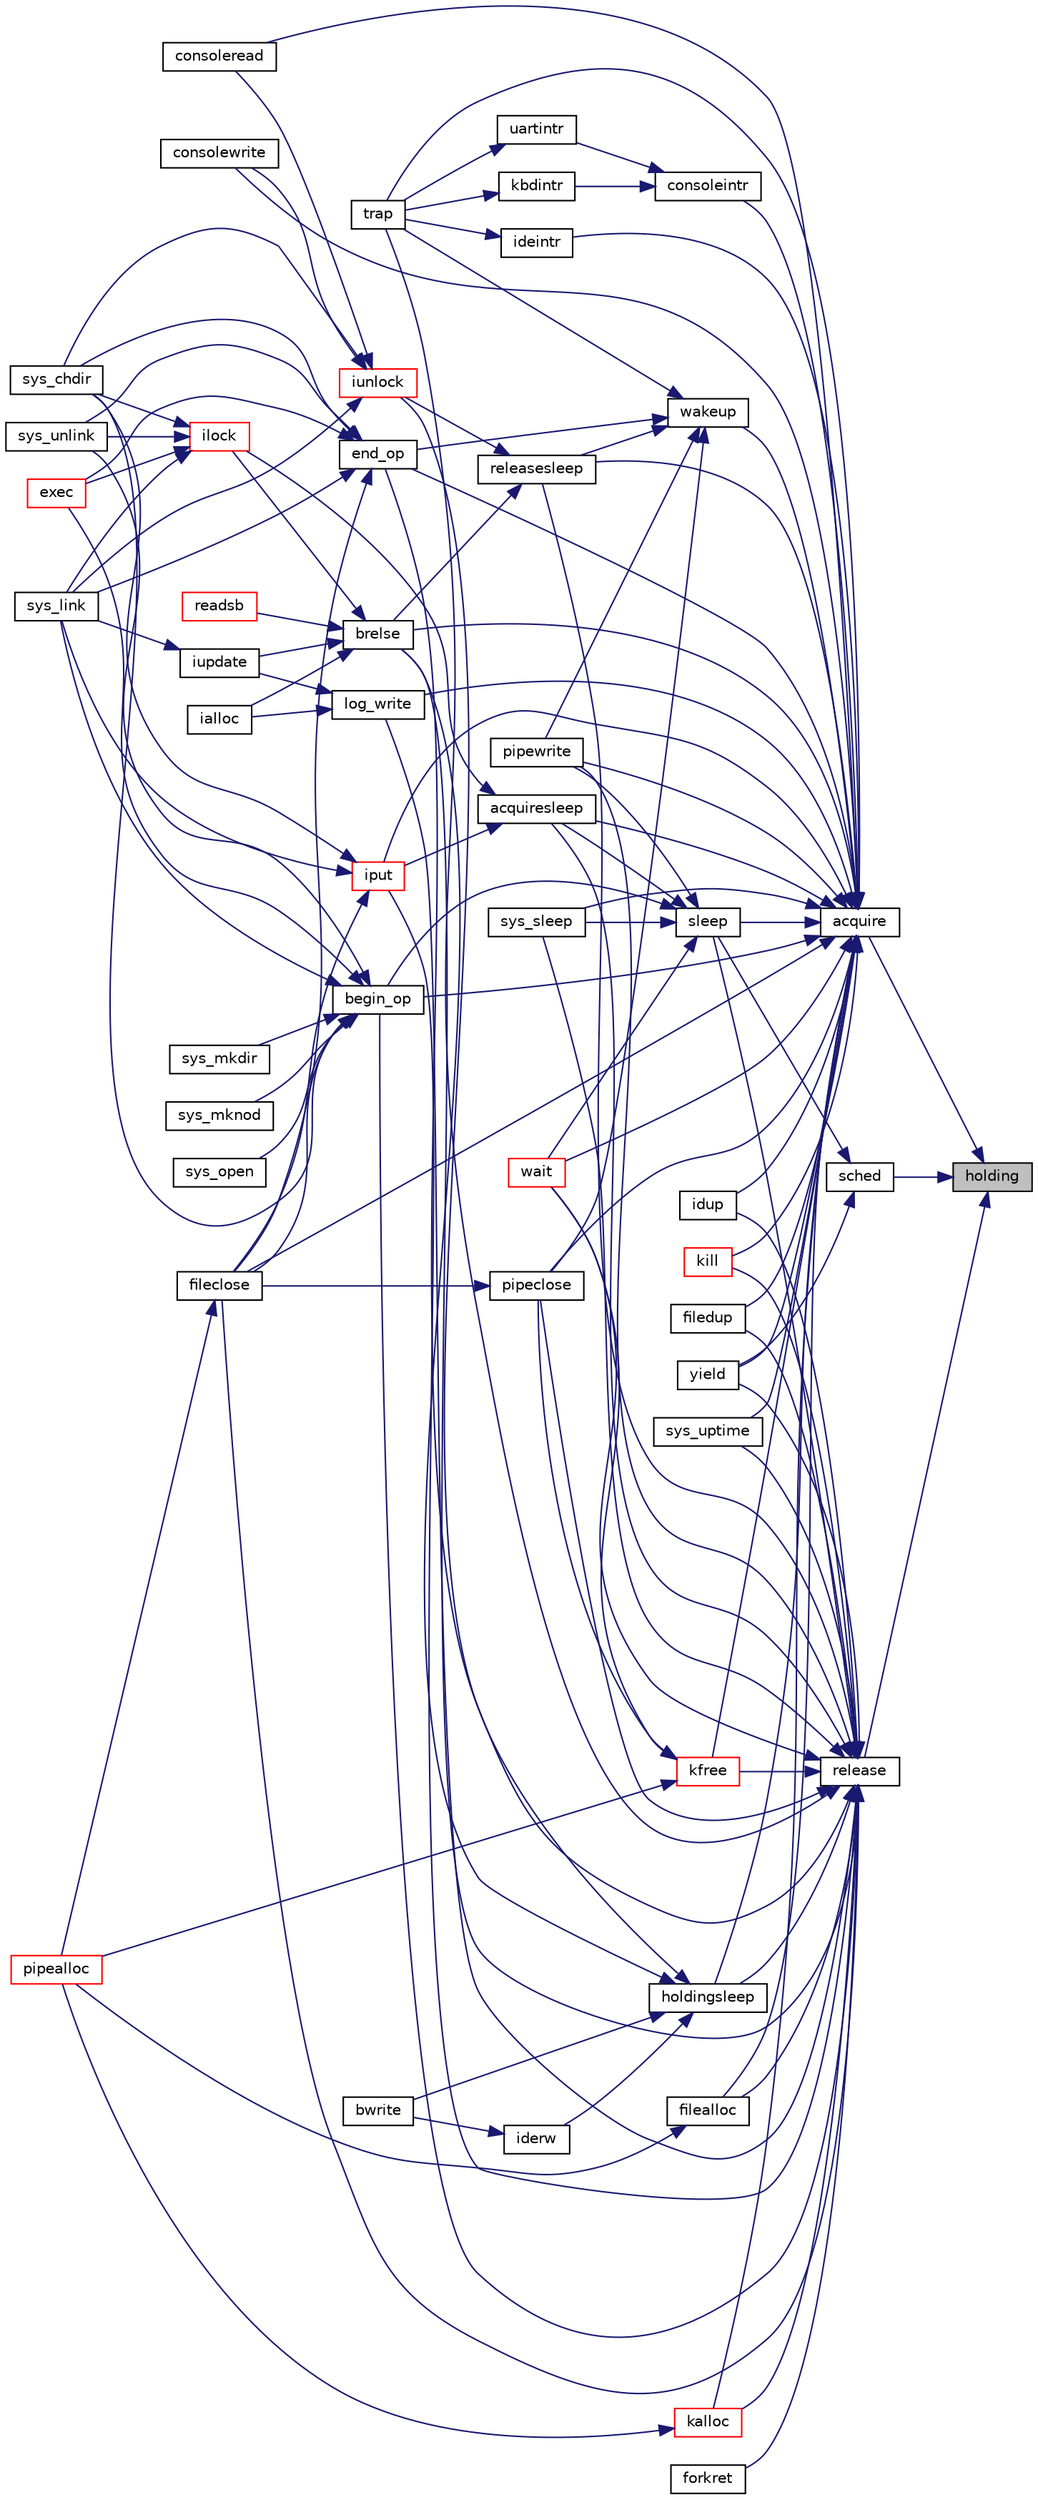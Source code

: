 digraph "holding"
{
 // LATEX_PDF_SIZE
  edge [fontname="Helvetica",fontsize="10",labelfontname="Helvetica",labelfontsize="10"];
  node [fontname="Helvetica",fontsize="10",shape=record];
  rankdir="RL";
  Node1 [label="holding",height=0.2,width=0.4,color="black", fillcolor="grey75", style="filled", fontcolor="black",tooltip=" "];
  Node1 -> Node2 [dir="back",color="midnightblue",fontsize="10",style="solid",fontname="Helvetica"];
  Node2 [label="acquire",height=0.2,width=0.4,color="black", fillcolor="white", style="filled",URL="$d5/d64/defs_8h.html#afe4ef8638f1ecb962a6e67fb086ee3b8",tooltip=" "];
  Node2 -> Node3 [dir="back",color="midnightblue",fontsize="10",style="solid",fontname="Helvetica"];
  Node3 [label="acquiresleep",height=0.2,width=0.4,color="black", fillcolor="white", style="filled",URL="$d5/d64/defs_8h.html#aecd4639fe2f9aaad8e8cee2b5e0688c3",tooltip=" "];
  Node3 -> Node4 [dir="back",color="midnightblue",fontsize="10",style="solid",fontname="Helvetica"];
  Node4 [label="ilock",height=0.2,width=0.4,color="red", fillcolor="white", style="filled",URL="$d5/d64/defs_8h.html#a29a4d743d41fe659f74b0a57fdc25012",tooltip=" "];
  Node4 -> Node5 [dir="back",color="midnightblue",fontsize="10",style="solid",fontname="Helvetica"];
  Node5 [label="exec",height=0.2,width=0.4,color="red", fillcolor="white", style="filled",URL="$d5/d64/defs_8h.html#aa7b4aae4a12acd187e23396214aeca47",tooltip=" "];
  Node4 -> Node9 [dir="back",color="midnightblue",fontsize="10",style="solid",fontname="Helvetica"];
  Node9 [label="sys_chdir",height=0.2,width=0.4,color="black", fillcolor="white", style="filled",URL="$db/dd8/syscall_8c.html#ad1c5f8693cb35b9605fee09eebdda640",tooltip=" "];
  Node4 -> Node10 [dir="back",color="midnightblue",fontsize="10",style="solid",fontname="Helvetica"];
  Node10 [label="sys_link",height=0.2,width=0.4,color="black", fillcolor="white", style="filled",URL="$db/dd8/syscall_8c.html#a759600870314007ac558871239122fb7",tooltip=" "];
  Node4 -> Node11 [dir="back",color="midnightblue",fontsize="10",style="solid",fontname="Helvetica"];
  Node11 [label="sys_unlink",height=0.2,width=0.4,color="black", fillcolor="white", style="filled",URL="$db/dd8/syscall_8c.html#ae1e58ee11d41f643929520d8c1640da7",tooltip=" "];
  Node3 -> Node12 [dir="back",color="midnightblue",fontsize="10",style="solid",fontname="Helvetica"];
  Node12 [label="iput",height=0.2,width=0.4,color="red", fillcolor="white", style="filled",URL="$d5/d64/defs_8h.html#a29530a0afdfe924818d8c70b6724528d",tooltip=" "];
  Node12 -> Node14 [dir="back",color="midnightblue",fontsize="10",style="solid",fontname="Helvetica"];
  Node14 [label="fileclose",height=0.2,width=0.4,color="black", fillcolor="white", style="filled",URL="$d5/d64/defs_8h.html#ac865ee0b2d70f753d61d1fefef9de0f6",tooltip=" "];
  Node14 -> Node15 [dir="back",color="midnightblue",fontsize="10",style="solid",fontname="Helvetica"];
  Node15 [label="pipealloc",height=0.2,width=0.4,color="red", fillcolor="white", style="filled",URL="$d5/d64/defs_8h.html#a3de41eab56ff42bea4d1ae78bbd1e472",tooltip=" "];
  Node12 -> Node9 [dir="back",color="midnightblue",fontsize="10",style="solid",fontname="Helvetica"];
  Node12 -> Node10 [dir="back",color="midnightblue",fontsize="10",style="solid",fontname="Helvetica"];
  Node2 -> Node18 [dir="back",color="midnightblue",fontsize="10",style="solid",fontname="Helvetica"];
  Node18 [label="begin_op",height=0.2,width=0.4,color="black", fillcolor="white", style="filled",URL="$d5/d64/defs_8h.html#a603ca98212e00d2ffdba7827ef0f1003",tooltip=" "];
  Node18 -> Node5 [dir="back",color="midnightblue",fontsize="10",style="solid",fontname="Helvetica"];
  Node18 -> Node14 [dir="back",color="midnightblue",fontsize="10",style="solid",fontname="Helvetica"];
  Node18 -> Node9 [dir="back",color="midnightblue",fontsize="10",style="solid",fontname="Helvetica"];
  Node18 -> Node10 [dir="back",color="midnightblue",fontsize="10",style="solid",fontname="Helvetica"];
  Node18 -> Node19 [dir="back",color="midnightblue",fontsize="10",style="solid",fontname="Helvetica"];
  Node19 [label="sys_mkdir",height=0.2,width=0.4,color="black", fillcolor="white", style="filled",URL="$db/dd8/syscall_8c.html#a057e5bce2de7a87ebfd2dc33967bca4a",tooltip=" "];
  Node18 -> Node20 [dir="back",color="midnightblue",fontsize="10",style="solid",fontname="Helvetica"];
  Node20 [label="sys_mknod",height=0.2,width=0.4,color="black", fillcolor="white", style="filled",URL="$db/dd8/syscall_8c.html#a25697aa3d828b5878d38170d724adb27",tooltip=" "];
  Node18 -> Node21 [dir="back",color="midnightblue",fontsize="10",style="solid",fontname="Helvetica"];
  Node21 [label="sys_open",height=0.2,width=0.4,color="black", fillcolor="white", style="filled",URL="$db/dd8/syscall_8c.html#a74e45efc661ca17c068bc283b3842e6d",tooltip=" "];
  Node18 -> Node11 [dir="back",color="midnightblue",fontsize="10",style="solid",fontname="Helvetica"];
  Node2 -> Node22 [dir="back",color="midnightblue",fontsize="10",style="solid",fontname="Helvetica"];
  Node22 [label="brelse",height=0.2,width=0.4,color="black", fillcolor="white", style="filled",URL="$dc/de6/bio_8c.html#ab5335aeb503731104314321a78a6d727",tooltip=" "];
  Node22 -> Node23 [dir="back",color="midnightblue",fontsize="10",style="solid",fontname="Helvetica"];
  Node23 [label="ialloc",height=0.2,width=0.4,color="black", fillcolor="white", style="filled",URL="$d5/d64/defs_8h.html#ab4d7f391ca5219199e1b7502ac12ea85",tooltip=" "];
  Node22 -> Node4 [dir="back",color="midnightblue",fontsize="10",style="solid",fontname="Helvetica"];
  Node22 -> Node24 [dir="back",color="midnightblue",fontsize="10",style="solid",fontname="Helvetica"];
  Node24 [label="iupdate",height=0.2,width=0.4,color="black", fillcolor="white", style="filled",URL="$d5/d64/defs_8h.html#a2ee6784c123b2a2656d88b5b357f2253",tooltip=" "];
  Node24 -> Node10 [dir="back",color="midnightblue",fontsize="10",style="solid",fontname="Helvetica"];
  Node22 -> Node25 [dir="back",color="midnightblue",fontsize="10",style="solid",fontname="Helvetica"];
  Node25 [label="readsb",height=0.2,width=0.4,color="red", fillcolor="white", style="filled",URL="$d5/d64/defs_8h.html#aff0080b2133027be2e525ca088b40e78",tooltip=" "];
  Node2 -> Node29 [dir="back",color="midnightblue",fontsize="10",style="solid",fontname="Helvetica"];
  Node29 [label="consoleintr",height=0.2,width=0.4,color="black", fillcolor="white", style="filled",URL="$d0/d56/console_8c.html#aad3d6ca39f23bb6d2686d2967e415193",tooltip=" "];
  Node29 -> Node30 [dir="back",color="midnightblue",fontsize="10",style="solid",fontname="Helvetica"];
  Node30 [label="kbdintr",height=0.2,width=0.4,color="black", fillcolor="white", style="filled",URL="$d5/d64/defs_8h.html#af3d6113fa152781400e1e0e728c55e54",tooltip=" "];
  Node30 -> Node31 [dir="back",color="midnightblue",fontsize="10",style="solid",fontname="Helvetica"];
  Node31 [label="trap",height=0.2,width=0.4,color="black", fillcolor="white", style="filled",URL="$dc/d6f/trap_8c.html#a372d166e36c086c91e5f5d81e5fead3a",tooltip=" "];
  Node29 -> Node32 [dir="back",color="midnightblue",fontsize="10",style="solid",fontname="Helvetica"];
  Node32 [label="uartintr",height=0.2,width=0.4,color="black", fillcolor="white", style="filled",URL="$d5/d64/defs_8h.html#aa64047002b0e84e2611ebf7dc46b7c99",tooltip=" "];
  Node32 -> Node31 [dir="back",color="midnightblue",fontsize="10",style="solid",fontname="Helvetica"];
  Node2 -> Node33 [dir="back",color="midnightblue",fontsize="10",style="solid",fontname="Helvetica"];
  Node33 [label="consoleread",height=0.2,width=0.4,color="black", fillcolor="white", style="filled",URL="$d0/d56/console_8c.html#a28ac85a90987662e306ca8efbfe16074",tooltip=" "];
  Node2 -> Node34 [dir="back",color="midnightblue",fontsize="10",style="solid",fontname="Helvetica"];
  Node34 [label="consolewrite",height=0.2,width=0.4,color="black", fillcolor="white", style="filled",URL="$d0/d56/console_8c.html#a6af7eb39268127d389792cec37785666",tooltip=" "];
  Node2 -> Node35 [dir="back",color="midnightblue",fontsize="10",style="solid",fontname="Helvetica"];
  Node35 [label="end_op",height=0.2,width=0.4,color="black", fillcolor="white", style="filled",URL="$d5/d64/defs_8h.html#a2504e37a109f9bae5ca11fe89e4e8fa1",tooltip=" "];
  Node35 -> Node5 [dir="back",color="midnightblue",fontsize="10",style="solid",fontname="Helvetica"];
  Node35 -> Node14 [dir="back",color="midnightblue",fontsize="10",style="solid",fontname="Helvetica"];
  Node35 -> Node9 [dir="back",color="midnightblue",fontsize="10",style="solid",fontname="Helvetica"];
  Node35 -> Node10 [dir="back",color="midnightblue",fontsize="10",style="solid",fontname="Helvetica"];
  Node35 -> Node11 [dir="back",color="midnightblue",fontsize="10",style="solid",fontname="Helvetica"];
  Node2 -> Node36 [dir="back",color="midnightblue",fontsize="10",style="solid",fontname="Helvetica"];
  Node36 [label="filealloc",height=0.2,width=0.4,color="black", fillcolor="white", style="filled",URL="$d5/d64/defs_8h.html#a69d3d2dd94efa1f1ff8d0143f4d9b786",tooltip=" "];
  Node36 -> Node15 [dir="back",color="midnightblue",fontsize="10",style="solid",fontname="Helvetica"];
  Node2 -> Node14 [dir="back",color="midnightblue",fontsize="10",style="solid",fontname="Helvetica"];
  Node2 -> Node37 [dir="back",color="midnightblue",fontsize="10",style="solid",fontname="Helvetica"];
  Node37 [label="filedup",height=0.2,width=0.4,color="black", fillcolor="white", style="filled",URL="$d5/d64/defs_8h.html#a1063546fe0d5f45fe1a38a9b4f6b5783",tooltip=" "];
  Node2 -> Node38 [dir="back",color="midnightblue",fontsize="10",style="solid",fontname="Helvetica"];
  Node38 [label="holdingsleep",height=0.2,width=0.4,color="black", fillcolor="white", style="filled",URL="$d5/d64/defs_8h.html#afa76133bc67c6026376d630da9b53b68",tooltip=" "];
  Node38 -> Node22 [dir="back",color="midnightblue",fontsize="10",style="solid",fontname="Helvetica"];
  Node38 -> Node39 [dir="back",color="midnightblue",fontsize="10",style="solid",fontname="Helvetica"];
  Node39 [label="bwrite",height=0.2,width=0.4,color="black", fillcolor="white", style="filled",URL="$dc/de6/bio_8c.html#a63c899c13b176ddf80064d32225e1298",tooltip=" "];
  Node38 -> Node40 [dir="back",color="midnightblue",fontsize="10",style="solid",fontname="Helvetica"];
  Node40 [label="iderw",height=0.2,width=0.4,color="black", fillcolor="white", style="filled",URL="$d5/d64/defs_8h.html#a70985c3f5b2fb79737457b5c88f5327a",tooltip=" "];
  Node40 -> Node39 [dir="back",color="midnightblue",fontsize="10",style="solid",fontname="Helvetica"];
  Node38 -> Node41 [dir="back",color="midnightblue",fontsize="10",style="solid",fontname="Helvetica"];
  Node41 [label="iunlock",height=0.2,width=0.4,color="red", fillcolor="white", style="filled",URL="$d5/d64/defs_8h.html#af301c10ad8ced77a5dfb2de3a64c666c",tooltip=" "];
  Node41 -> Node33 [dir="back",color="midnightblue",fontsize="10",style="solid",fontname="Helvetica"];
  Node41 -> Node34 [dir="back",color="midnightblue",fontsize="10",style="solid",fontname="Helvetica"];
  Node41 -> Node9 [dir="back",color="midnightblue",fontsize="10",style="solid",fontname="Helvetica"];
  Node41 -> Node10 [dir="back",color="midnightblue",fontsize="10",style="solid",fontname="Helvetica"];
  Node2 -> Node42 [dir="back",color="midnightblue",fontsize="10",style="solid",fontname="Helvetica"];
  Node42 [label="ideintr",height=0.2,width=0.4,color="black", fillcolor="white", style="filled",URL="$d5/d64/defs_8h.html#a709693afdb9b89d848e684e7acde1f8f",tooltip=" "];
  Node42 -> Node31 [dir="back",color="midnightblue",fontsize="10",style="solid",fontname="Helvetica"];
  Node2 -> Node43 [dir="back",color="midnightblue",fontsize="10",style="solid",fontname="Helvetica"];
  Node43 [label="idup",height=0.2,width=0.4,color="black", fillcolor="white", style="filled",URL="$d5/d64/defs_8h.html#acdd1de79a331b8922c483434d257731d",tooltip=" "];
  Node2 -> Node12 [dir="back",color="midnightblue",fontsize="10",style="solid",fontname="Helvetica"];
  Node2 -> Node44 [dir="back",color="midnightblue",fontsize="10",style="solid",fontname="Helvetica"];
  Node44 [label="kalloc",height=0.2,width=0.4,color="red", fillcolor="white", style="filled",URL="$d5/d64/defs_8h.html#a3af104ba40b66dcec8363ac5a70907ed",tooltip=" "];
  Node44 -> Node15 [dir="back",color="midnightblue",fontsize="10",style="solid",fontname="Helvetica"];
  Node2 -> Node49 [dir="back",color="midnightblue",fontsize="10",style="solid",fontname="Helvetica"];
  Node49 [label="kfree",height=0.2,width=0.4,color="red", fillcolor="white", style="filled",URL="$d5/d64/defs_8h.html#ae79d6a7d0901b7c081cfded3f916d5bd",tooltip=" "];
  Node49 -> Node15 [dir="back",color="midnightblue",fontsize="10",style="solid",fontname="Helvetica"];
  Node49 -> Node56 [dir="back",color="midnightblue",fontsize="10",style="solid",fontname="Helvetica"];
  Node56 [label="pipeclose",height=0.2,width=0.4,color="black", fillcolor="white", style="filled",URL="$d5/d64/defs_8h.html#af6220973e389c74782d76ae641a5e7db",tooltip=" "];
  Node56 -> Node14 [dir="back",color="midnightblue",fontsize="10",style="solid",fontname="Helvetica"];
  Node49 -> Node54 [dir="back",color="midnightblue",fontsize="10",style="solid",fontname="Helvetica"];
  Node54 [label="wait",height=0.2,width=0.4,color="red", fillcolor="white", style="filled",URL="$d5/d64/defs_8h.html#af6f31822f7e737b4e414bdac1ccb59a4",tooltip=" "];
  Node2 -> Node57 [dir="back",color="midnightblue",fontsize="10",style="solid",fontname="Helvetica"];
  Node57 [label="kill",height=0.2,width=0.4,color="red", fillcolor="white", style="filled",URL="$d5/d64/defs_8h.html#ab893e9671d6bfe2b2604002a50639f21",tooltip=" "];
  Node2 -> Node59 [dir="back",color="midnightblue",fontsize="10",style="solid",fontname="Helvetica"];
  Node59 [label="log_write",height=0.2,width=0.4,color="black", fillcolor="white", style="filled",URL="$d5/d64/defs_8h.html#a270d0050dc50965f4f851717841ad33c",tooltip=" "];
  Node59 -> Node23 [dir="back",color="midnightblue",fontsize="10",style="solid",fontname="Helvetica"];
  Node59 -> Node24 [dir="back",color="midnightblue",fontsize="10",style="solid",fontname="Helvetica"];
  Node2 -> Node56 [dir="back",color="midnightblue",fontsize="10",style="solid",fontname="Helvetica"];
  Node2 -> Node60 [dir="back",color="midnightblue",fontsize="10",style="solid",fontname="Helvetica"];
  Node60 [label="pipewrite",height=0.2,width=0.4,color="black", fillcolor="white", style="filled",URL="$d5/d64/defs_8h.html#ae63b0db4ca2cbb2025b89d977c6535b1",tooltip=" "];
  Node2 -> Node61 [dir="back",color="midnightblue",fontsize="10",style="solid",fontname="Helvetica"];
  Node61 [label="releasesleep",height=0.2,width=0.4,color="black", fillcolor="white", style="filled",URL="$d5/d64/defs_8h.html#a840b479c87b1c047d7142f58e0ad0b27",tooltip=" "];
  Node61 -> Node22 [dir="back",color="midnightblue",fontsize="10",style="solid",fontname="Helvetica"];
  Node61 -> Node41 [dir="back",color="midnightblue",fontsize="10",style="solid",fontname="Helvetica"];
  Node2 -> Node62 [dir="back",color="midnightblue",fontsize="10",style="solid",fontname="Helvetica"];
  Node62 [label="sleep",height=0.2,width=0.4,color="black", fillcolor="white", style="filled",URL="$d5/d64/defs_8h.html#aca4a88f06b3ebbcc04330f7ae06c8507",tooltip=" "];
  Node62 -> Node3 [dir="back",color="midnightblue",fontsize="10",style="solid",fontname="Helvetica"];
  Node62 -> Node18 [dir="back",color="midnightblue",fontsize="10",style="solid",fontname="Helvetica"];
  Node62 -> Node60 [dir="back",color="midnightblue",fontsize="10",style="solid",fontname="Helvetica"];
  Node62 -> Node63 [dir="back",color="midnightblue",fontsize="10",style="solid",fontname="Helvetica"];
  Node63 [label="sys_sleep",height=0.2,width=0.4,color="black", fillcolor="white", style="filled",URL="$db/dd8/syscall_8c.html#a59778ec9bfa6b6f2100b43fbba000573",tooltip=" "];
  Node62 -> Node54 [dir="back",color="midnightblue",fontsize="10",style="solid",fontname="Helvetica"];
  Node2 -> Node63 [dir="back",color="midnightblue",fontsize="10",style="solid",fontname="Helvetica"];
  Node2 -> Node64 [dir="back",color="midnightblue",fontsize="10",style="solid",fontname="Helvetica"];
  Node64 [label="sys_uptime",height=0.2,width=0.4,color="black", fillcolor="white", style="filled",URL="$db/dd8/syscall_8c.html#aaf8553903ba8f2776247679d4db0d121",tooltip=" "];
  Node2 -> Node31 [dir="back",color="midnightblue",fontsize="10",style="solid",fontname="Helvetica"];
  Node2 -> Node54 [dir="back",color="midnightblue",fontsize="10",style="solid",fontname="Helvetica"];
  Node2 -> Node65 [dir="back",color="midnightblue",fontsize="10",style="solid",fontname="Helvetica"];
  Node65 [label="wakeup",height=0.2,width=0.4,color="black", fillcolor="white", style="filled",URL="$d5/d64/defs_8h.html#a245b56417239f499389b2e806bd99254",tooltip=" "];
  Node65 -> Node35 [dir="back",color="midnightblue",fontsize="10",style="solid",fontname="Helvetica"];
  Node65 -> Node56 [dir="back",color="midnightblue",fontsize="10",style="solid",fontname="Helvetica"];
  Node65 -> Node60 [dir="back",color="midnightblue",fontsize="10",style="solid",fontname="Helvetica"];
  Node65 -> Node61 [dir="back",color="midnightblue",fontsize="10",style="solid",fontname="Helvetica"];
  Node65 -> Node31 [dir="back",color="midnightblue",fontsize="10",style="solid",fontname="Helvetica"];
  Node2 -> Node66 [dir="back",color="midnightblue",fontsize="10",style="solid",fontname="Helvetica"];
  Node66 [label="yield",height=0.2,width=0.4,color="black", fillcolor="white", style="filled",URL="$d5/d64/defs_8h.html#a7cb51f5c2b5cad3766f19eb69c92793b",tooltip=" "];
  Node1 -> Node67 [dir="back",color="midnightblue",fontsize="10",style="solid",fontname="Helvetica"];
  Node67 [label="release",height=0.2,width=0.4,color="black", fillcolor="white", style="filled",URL="$d5/d64/defs_8h.html#a4f8616948f3dbce65671f666eed1d669",tooltip=" "];
  Node67 -> Node3 [dir="back",color="midnightblue",fontsize="10",style="solid",fontname="Helvetica"];
  Node67 -> Node18 [dir="back",color="midnightblue",fontsize="10",style="solid",fontname="Helvetica"];
  Node67 -> Node22 [dir="back",color="midnightblue",fontsize="10",style="solid",fontname="Helvetica"];
  Node67 -> Node35 [dir="back",color="midnightblue",fontsize="10",style="solid",fontname="Helvetica"];
  Node67 -> Node36 [dir="back",color="midnightblue",fontsize="10",style="solid",fontname="Helvetica"];
  Node67 -> Node14 [dir="back",color="midnightblue",fontsize="10",style="solid",fontname="Helvetica"];
  Node67 -> Node37 [dir="back",color="midnightblue",fontsize="10",style="solid",fontname="Helvetica"];
  Node67 -> Node27 [dir="back",color="midnightblue",fontsize="10",style="solid",fontname="Helvetica"];
  Node27 [label="forkret",height=0.2,width=0.4,color="black", fillcolor="white", style="filled",URL="$d3/dda/proc_8c.html#a11c5d62d28e8121e75235d361158156e",tooltip=" "];
  Node67 -> Node38 [dir="back",color="midnightblue",fontsize="10",style="solid",fontname="Helvetica"];
  Node67 -> Node43 [dir="back",color="midnightblue",fontsize="10",style="solid",fontname="Helvetica"];
  Node67 -> Node12 [dir="back",color="midnightblue",fontsize="10",style="solid",fontname="Helvetica"];
  Node67 -> Node44 [dir="back",color="midnightblue",fontsize="10",style="solid",fontname="Helvetica"];
  Node67 -> Node49 [dir="back",color="midnightblue",fontsize="10",style="solid",fontname="Helvetica"];
  Node67 -> Node57 [dir="back",color="midnightblue",fontsize="10",style="solid",fontname="Helvetica"];
  Node67 -> Node59 [dir="back",color="midnightblue",fontsize="10",style="solid",fontname="Helvetica"];
  Node67 -> Node56 [dir="back",color="midnightblue",fontsize="10",style="solid",fontname="Helvetica"];
  Node67 -> Node60 [dir="back",color="midnightblue",fontsize="10",style="solid",fontname="Helvetica"];
  Node67 -> Node61 [dir="back",color="midnightblue",fontsize="10",style="solid",fontname="Helvetica"];
  Node67 -> Node62 [dir="back",color="midnightblue",fontsize="10",style="solid",fontname="Helvetica"];
  Node67 -> Node63 [dir="back",color="midnightblue",fontsize="10",style="solid",fontname="Helvetica"];
  Node67 -> Node64 [dir="back",color="midnightblue",fontsize="10",style="solid",fontname="Helvetica"];
  Node67 -> Node31 [dir="back",color="midnightblue",fontsize="10",style="solid",fontname="Helvetica"];
  Node67 -> Node54 [dir="back",color="midnightblue",fontsize="10",style="solid",fontname="Helvetica"];
  Node67 -> Node66 [dir="back",color="midnightblue",fontsize="10",style="solid",fontname="Helvetica"];
  Node1 -> Node68 [dir="back",color="midnightblue",fontsize="10",style="solid",fontname="Helvetica"];
  Node68 [label="sched",height=0.2,width=0.4,color="black", fillcolor="white", style="filled",URL="$d5/d64/defs_8h.html#ad788da91743c333b5bed7c4a0dd12365",tooltip=" "];
  Node68 -> Node62 [dir="back",color="midnightblue",fontsize="10",style="solid",fontname="Helvetica"];
  Node68 -> Node66 [dir="back",color="midnightblue",fontsize="10",style="solid",fontname="Helvetica"];
}
